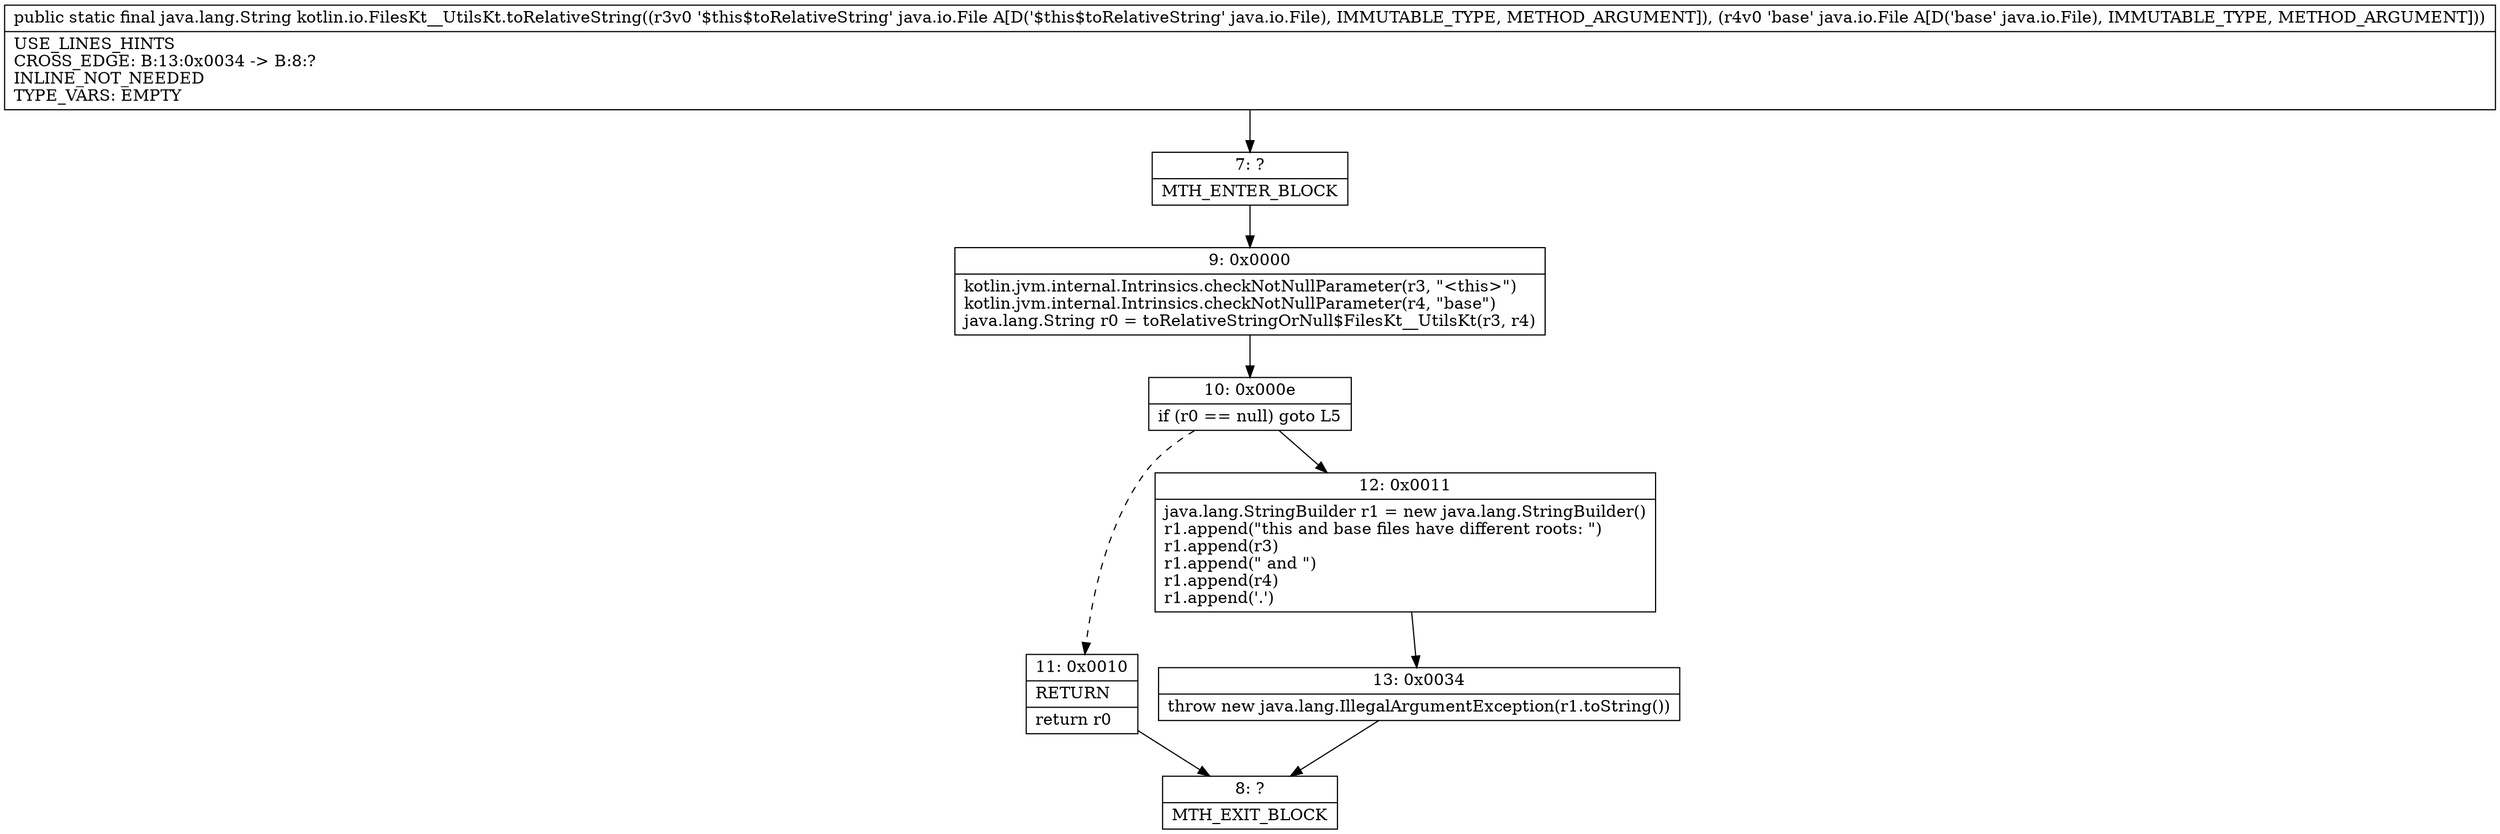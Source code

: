 digraph "CFG forkotlin.io.FilesKt__UtilsKt.toRelativeString(Ljava\/io\/File;Ljava\/io\/File;)Ljava\/lang\/String;" {
Node_7 [shape=record,label="{7\:\ ?|MTH_ENTER_BLOCK\l}"];
Node_9 [shape=record,label="{9\:\ 0x0000|kotlin.jvm.internal.Intrinsics.checkNotNullParameter(r3, \"\<this\>\")\lkotlin.jvm.internal.Intrinsics.checkNotNullParameter(r4, \"base\")\ljava.lang.String r0 = toRelativeStringOrNull$FilesKt__UtilsKt(r3, r4)\l}"];
Node_10 [shape=record,label="{10\:\ 0x000e|if (r0 == null) goto L5\l}"];
Node_11 [shape=record,label="{11\:\ 0x0010|RETURN\l|return r0\l}"];
Node_8 [shape=record,label="{8\:\ ?|MTH_EXIT_BLOCK\l}"];
Node_12 [shape=record,label="{12\:\ 0x0011|java.lang.StringBuilder r1 = new java.lang.StringBuilder()\lr1.append(\"this and base files have different roots: \")\lr1.append(r3)\lr1.append(\" and \")\lr1.append(r4)\lr1.append('.')\l}"];
Node_13 [shape=record,label="{13\:\ 0x0034|throw new java.lang.IllegalArgumentException(r1.toString())\l}"];
MethodNode[shape=record,label="{public static final java.lang.String kotlin.io.FilesKt__UtilsKt.toRelativeString((r3v0 '$this$toRelativeString' java.io.File A[D('$this$toRelativeString' java.io.File), IMMUTABLE_TYPE, METHOD_ARGUMENT]), (r4v0 'base' java.io.File A[D('base' java.io.File), IMMUTABLE_TYPE, METHOD_ARGUMENT]))  | USE_LINES_HINTS\lCROSS_EDGE: B:13:0x0034 \-\> B:8:?\lINLINE_NOT_NEEDED\lTYPE_VARS: EMPTY\l}"];
MethodNode -> Node_7;Node_7 -> Node_9;
Node_9 -> Node_10;
Node_10 -> Node_11[style=dashed];
Node_10 -> Node_12;
Node_11 -> Node_8;
Node_12 -> Node_13;
Node_13 -> Node_8;
}

